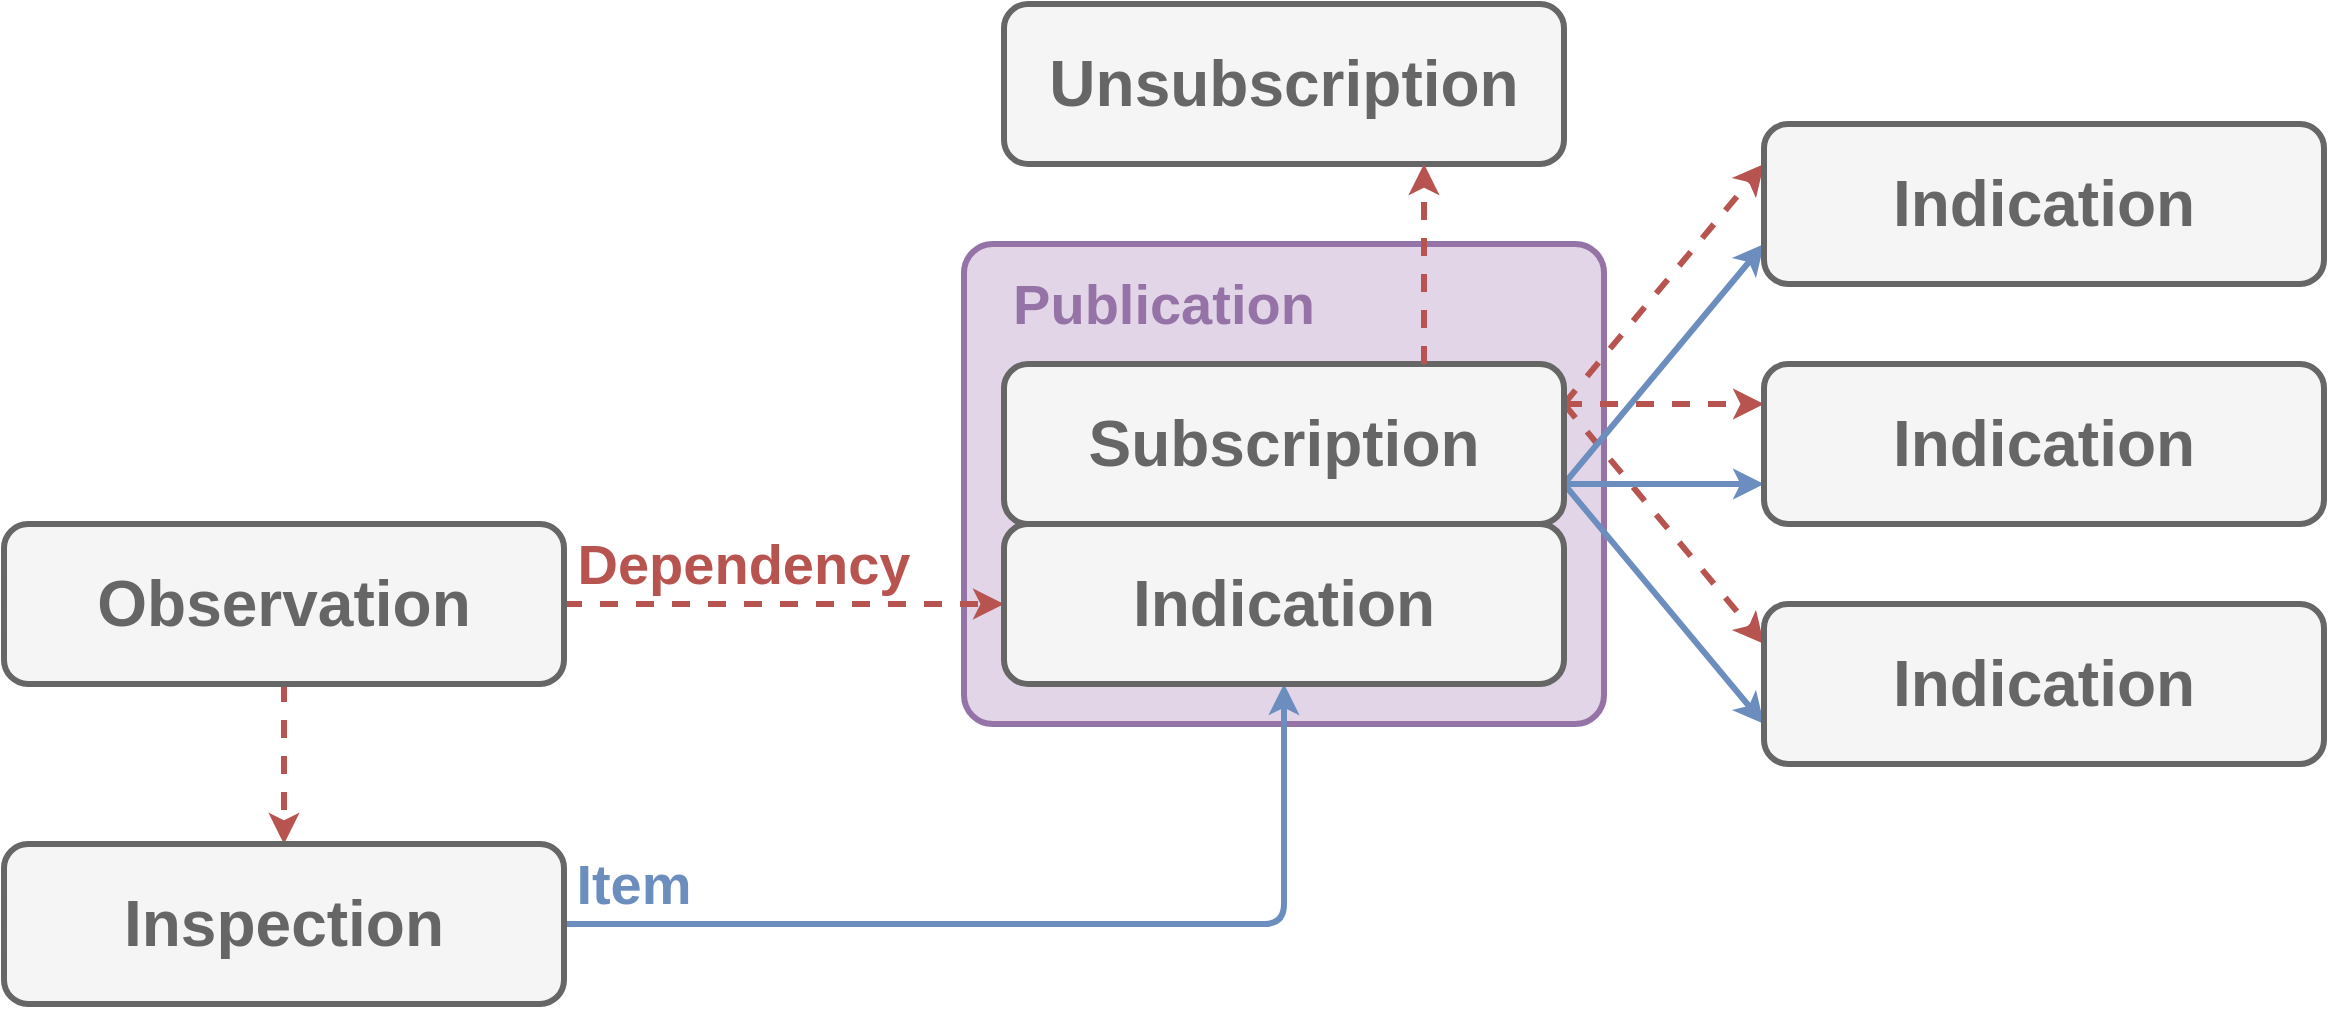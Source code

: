 <mxfile version="14.3.1" type="embed">
    <diagram id="gIC-P3XVZgYCY64oVcCS" name="Page-1">
        <mxGraphModel dx="288" dy="790" grid="1" gridSize="10" guides="1" tooltips="1" connect="1" arrows="1" fold="1" page="1" pageScale="1" pageWidth="827" pageHeight="1169" math="0" shadow="0">
            <root>
                <mxCell id="0"/>
                <mxCell id="1" parent="0"/>
                <mxCell id="MYuyRUplW_1dWRwz4VJH-12" value="" style="rounded=1;whiteSpace=wrap;html=1;arcSize=6;strokeWidth=3;fillColor=#e1d5e7;strokeColor=#9673A6;" parent="1" vertex="1">
                    <mxGeometry x="500" y="140" width="320" height="240" as="geometry"/>
                </mxCell>
                <mxCell id="MYuyRUplW_1dWRwz4VJH-13" value="&lt;b&gt;&lt;font style=&quot;font-size: 28px&quot; color=&quot;#9673a6&quot;&gt;Publication&lt;/font&gt;&lt;/b&gt;" style="text;html=1;align=center;verticalAlign=middle;whiteSpace=wrap;rounded=0;" parent="1" vertex="1">
                    <mxGeometry x="500" y="150" width="200" height="40" as="geometry"/>
                </mxCell>
                <mxCell id="MYuyRUplW_1dWRwz4VJH-5" value="" style="endArrow=classic;html=1;exitX=1;exitY=0.25;exitDx=0;exitDy=0;entryX=0;entryY=0.25;entryDx=0;entryDy=0;fillColor=#f8cecc;strokeColor=#b85450;strokeWidth=3;dashed=1;" parent="1" source="MYuyRUplW_1dWRwz4VJH-1" target="MYuyRUplW_1dWRwz4VJH-3" edge="1">
                    <mxGeometry width="50" height="50" relative="1" as="geometry">
                        <mxPoint x="640" y="50" as="sourcePoint"/>
                        <mxPoint x="880" y="50" as="targetPoint"/>
                    </mxGeometry>
                </mxCell>
                <mxCell id="MYuyRUplW_1dWRwz4VJH-6" value="" style="endArrow=classic;html=1;exitX=1;exitY=0.25;exitDx=0;exitDy=0;entryX=0;entryY=0.25;entryDx=0;entryDy=0;fillColor=#f8cecc;strokeColor=#b85450;strokeWidth=3;dashed=1;" parent="1" source="MYuyRUplW_1dWRwz4VJH-1" target="MYuyRUplW_1dWRwz4VJH-2" edge="1">
                    <mxGeometry width="50" height="50" relative="1" as="geometry">
                        <mxPoint x="650" y="60" as="sourcePoint"/>
                        <mxPoint x="890" y="60" as="targetPoint"/>
                    </mxGeometry>
                </mxCell>
                <mxCell id="MYuyRUplW_1dWRwz4VJH-7" value="" style="endArrow=classic;html=1;exitX=1;exitY=0.25;exitDx=0;exitDy=0;entryX=0;entryY=0.25;entryDx=0;entryDy=0;fillColor=#f8cecc;strokeColor=#b85450;strokeWidth=3;dashed=1;" parent="1" source="MYuyRUplW_1dWRwz4VJH-1" target="MYuyRUplW_1dWRwz4VJH-4" edge="1">
                    <mxGeometry width="50" height="50" relative="1" as="geometry">
                        <mxPoint x="660" y="70" as="sourcePoint"/>
                        <mxPoint x="900" y="70" as="targetPoint"/>
                    </mxGeometry>
                </mxCell>
                <mxCell id="MYuyRUplW_1dWRwz4VJH-8" value="" style="endArrow=classic;html=1;exitX=1;exitY=0.75;exitDx=0;exitDy=0;entryX=0;entryY=0.75;entryDx=0;entryDy=0;strokeWidth=3;fillColor=#dae8fc;strokeColor=#6c8ebf;" parent="1" source="MYuyRUplW_1dWRwz4VJH-1" target="MYuyRUplW_1dWRwz4VJH-4" edge="1">
                    <mxGeometry width="50" height="50" relative="1" as="geometry">
                        <mxPoint x="560" y="380" as="sourcePoint"/>
                        <mxPoint x="800" y="380" as="targetPoint"/>
                    </mxGeometry>
                </mxCell>
                <mxCell id="MYuyRUplW_1dWRwz4VJH-9" value="" style="endArrow=classic;html=1;exitX=1;exitY=0.75;exitDx=0;exitDy=0;entryX=0;entryY=0.75;entryDx=0;entryDy=0;strokeWidth=3;fillColor=#dae8fc;strokeColor=#6c8ebf;" parent="1" source="MYuyRUplW_1dWRwz4VJH-1" target="MYuyRUplW_1dWRwz4VJH-2" edge="1">
                    <mxGeometry width="50" height="50" relative="1" as="geometry">
                        <mxPoint x="570" y="390" as="sourcePoint"/>
                        <mxPoint x="810" y="390" as="targetPoint"/>
                    </mxGeometry>
                </mxCell>
                <mxCell id="MYuyRUplW_1dWRwz4VJH-10" value="" style="endArrow=classic;html=1;exitX=1;exitY=0.75;exitDx=0;exitDy=0;entryX=0;entryY=0.75;entryDx=0;entryDy=0;strokeWidth=3;fillColor=#dae8fc;strokeColor=#6c8ebf;" parent="1" source="MYuyRUplW_1dWRwz4VJH-1" target="MYuyRUplW_1dWRwz4VJH-3" edge="1">
                    <mxGeometry width="50" height="50" relative="1" as="geometry">
                        <mxPoint x="580" y="400" as="sourcePoint"/>
                        <mxPoint x="820" y="400" as="targetPoint"/>
                    </mxGeometry>
                </mxCell>
                <mxCell id="MYuyRUplW_1dWRwz4VJH-16" value="" style="endArrow=classic;html=1;exitX=1;exitY=0.5;exitDx=0;exitDy=0;entryX=0;entryY=0.5;entryDx=0;entryDy=0;fillColor=#f8cecc;strokeColor=#b85450;strokeWidth=3;dashed=1;" parent="1" source="MYuyRUplW_1dWRwz4VJH-14" target="MYuyRUplW_1dWRwz4VJH-15" edge="1">
                    <mxGeometry width="50" height="50" relative="1" as="geometry">
                        <mxPoint x="680" y="510" as="sourcePoint"/>
                        <mxPoint x="730" y="460" as="targetPoint"/>
                    </mxGeometry>
                </mxCell>
                <mxCell id="MYuyRUplW_1dWRwz4VJH-17" value="" style="endArrow=classic;html=1;strokeWidth=3;fillColor=#dae8fc;strokeColor=#6c8ebf;elbow=vertical;exitX=1;exitY=0.5;exitDx=0;exitDy=0;edgeStyle=orthogonalEdgeStyle;" parent="1" source="MYuyRUplW_1dWRwz4VJH-20" target="MYuyRUplW_1dWRwz4VJH-15" edge="1">
                    <mxGeometry width="50" height="50" relative="1" as="geometry">
                        <mxPoint x="700" y="440" as="sourcePoint"/>
                        <mxPoint x="530" y="310" as="targetPoint"/>
                    </mxGeometry>
                </mxCell>
                <mxCell id="MYuyRUplW_1dWRwz4VJH-18" value="&lt;b&gt;&lt;font style=&quot;font-size: 28px&quot; color=&quot;#b85450&quot;&gt;Dependency&lt;/font&gt;&lt;/b&gt;" style="text;html=1;align=center;verticalAlign=middle;whiteSpace=wrap;rounded=0;" parent="1" vertex="1">
                    <mxGeometry x="300" y="280" width="180" height="40" as="geometry"/>
                </mxCell>
                <mxCell id="MYuyRUplW_1dWRwz4VJH-19" value="&lt;b&gt;&lt;font style=&quot;font-size: 28px&quot; color=&quot;#6c8ebf&quot;&gt;Item&lt;/font&gt;&lt;/b&gt;" style="text;html=1;align=center;verticalAlign=middle;whiteSpace=wrap;rounded=0;" parent="1" vertex="1">
                    <mxGeometry x="300" y="440" width="70" height="40" as="geometry"/>
                </mxCell>
                <mxCell id="MYuyRUplW_1dWRwz4VJH-21" value="" style="endArrow=classic;html=1;exitX=0.5;exitY=1;exitDx=0;exitDy=0;entryX=0.5;entryY=0;entryDx=0;entryDy=0;fillColor=#f8cecc;strokeColor=#b85450;strokeWidth=3;dashed=1;" parent="1" source="MYuyRUplW_1dWRwz4VJH-14" target="MYuyRUplW_1dWRwz4VJH-20" edge="1">
                    <mxGeometry width="50" height="50" relative="1" as="geometry">
                        <mxPoint x="290" y="310" as="sourcePoint"/>
                        <mxPoint x="530" y="310" as="targetPoint"/>
                    </mxGeometry>
                </mxCell>
                <mxCell id="MYuyRUplW_1dWRwz4VJH-1" value="&lt;font style=&quot;font-size: 32px&quot; color=&quot;#666666&quot;&gt;&lt;b&gt;Subscription&lt;/b&gt;&lt;/font&gt;" style="rounded=1;whiteSpace=wrap;html=1;strokeWidth=3;fillColor=#f5f5f5;strokeColor=#666666;fontColor=#333333;" parent="1" vertex="1">
                    <mxGeometry x="520" y="200" width="280" height="80" as="geometry"/>
                </mxCell>
                <mxCell id="MYuyRUplW_1dWRwz4VJH-2" value="&lt;b style=&quot;color: rgb(102 , 102 , 102) ; font-size: 32px&quot;&gt;Indication&lt;/b&gt;" style="rounded=1;whiteSpace=wrap;html=1;fillColor=#f5f5f5;strokeColor=#666666;strokeWidth=3;fontColor=#333333;" parent="1" vertex="1">
                    <mxGeometry x="900" y="80" width="280" height="80" as="geometry"/>
                </mxCell>
                <mxCell id="MYuyRUplW_1dWRwz4VJH-3" value="&lt;b style=&quot;color: rgb(102 , 102 , 102) ; font-size: 32px&quot;&gt;Indication&lt;/b&gt;" style="rounded=1;whiteSpace=wrap;html=1;fillColor=#f5f5f5;strokeColor=#666666;strokeWidth=3;fontColor=#333333;" parent="1" vertex="1">
                    <mxGeometry x="900" y="320" width="280" height="80" as="geometry"/>
                </mxCell>
                <mxCell id="MYuyRUplW_1dWRwz4VJH-4" value="&lt;b style=&quot;color: rgb(102 , 102 , 102) ; font-size: 32px&quot;&gt;Indication&lt;/b&gt;" style="rounded=1;whiteSpace=wrap;html=1;fillColor=#f5f5f5;strokeColor=#666666;strokeWidth=3;fontColor=#333333;" parent="1" vertex="1">
                    <mxGeometry x="900" y="200" width="280" height="80" as="geometry"/>
                </mxCell>
                <mxCell id="MYuyRUplW_1dWRwz4VJH-14" value="&lt;font style=&quot;font-size: 32px&quot; color=&quot;#666666&quot;&gt;&lt;b&gt;Observation&lt;/b&gt;&lt;/font&gt;" style="rounded=1;whiteSpace=wrap;html=1;fillColor=#f5f5f5;strokeColor=#666666;strokeWidth=3;fontColor=#333333;" parent="1" vertex="1">
                    <mxGeometry x="20" y="280" width="280" height="80" as="geometry"/>
                </mxCell>
                <mxCell id="MYuyRUplW_1dWRwz4VJH-15" value="&lt;font style=&quot;font-size: 32px&quot; color=&quot;#666666&quot;&gt;&lt;b&gt;Indication&lt;/b&gt;&lt;/font&gt;" style="rounded=1;whiteSpace=wrap;html=1;fillColor=#f5f5f5;strokeColor=#666666;strokeWidth=3;fontColor=#333333;" parent="1" vertex="1">
                    <mxGeometry x="520" y="280" width="280" height="80" as="geometry"/>
                </mxCell>
                <mxCell id="MYuyRUplW_1dWRwz4VJH-20" value="&lt;font style=&quot;font-size: 32px&quot; color=&quot;#666666&quot;&gt;&lt;b&gt;Inspection&lt;/b&gt;&lt;/font&gt;" style="rounded=1;whiteSpace=wrap;html=1;fillColor=#f5f5f5;strokeColor=#666666;strokeWidth=3;fontColor=#333333;" parent="1" vertex="1">
                    <mxGeometry x="20" y="440" width="280" height="80" as="geometry"/>
                </mxCell>
                <mxCell id="MYuyRUplW_1dWRwz4VJH-32" value="&lt;font style=&quot;font-size: 32px&quot; color=&quot;#666666&quot;&gt;&lt;b&gt;Unsubscription&lt;/b&gt;&lt;/font&gt;" style="rounded=1;whiteSpace=wrap;html=1;fillColor=#f5f5f5;strokeColor=#666666;strokeWidth=3;fontColor=#333333;" parent="1" vertex="1">
                    <mxGeometry x="520" y="20" width="280" height="80" as="geometry"/>
                </mxCell>
                <mxCell id="MYuyRUplW_1dWRwz4VJH-33" value="" style="endArrow=classic;html=1;exitX=0.75;exitY=0;exitDx=0;exitDy=0;entryX=0.75;entryY=1;entryDx=0;entryDy=0;fillColor=#f8cecc;strokeColor=#b85450;strokeWidth=3;dashed=1;" parent="1" source="MYuyRUplW_1dWRwz4VJH-1" target="MYuyRUplW_1dWRwz4VJH-32" edge="1">
                    <mxGeometry width="50" height="50" relative="1" as="geometry">
                        <mxPoint x="770" y="230" as="sourcePoint"/>
                        <mxPoint x="890" y="110" as="targetPoint"/>
                    </mxGeometry>
                </mxCell>
            </root>
        </mxGraphModel>
    </diagram>
</mxfile>